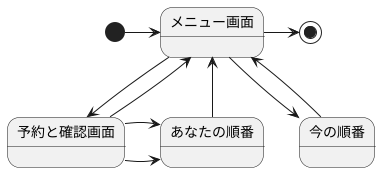 @startuml 演習6-3
'left to right direction
[*] -right-> メニュー画面
メニュー画面 --> 予約と確認画面
予約と確認画面 --> メニュー画面
予約と確認画面 -right-> あなたの順番
予約と確認画面 -right-> あなたの順番
あなたの順番 --> メニュー画面
メニュー画面 --> 今の順番 
今の順番 --> メニュー画面 
メニュー画面 -right-> [*]
@enduml